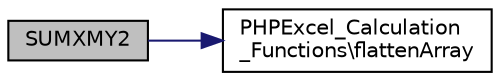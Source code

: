 digraph "SUMXMY2"
{
  edge [fontname="Helvetica",fontsize="10",labelfontname="Helvetica",labelfontsize="10"];
  node [fontname="Helvetica",fontsize="10",shape=record];
  rankdir="LR";
  Node184 [label="SUMXMY2",height=0.2,width=0.4,color="black", fillcolor="grey75", style="filled", fontcolor="black"];
  Node184 -> Node185 [color="midnightblue",fontsize="10",style="solid",fontname="Helvetica"];
  Node185 [label="PHPExcel_Calculation\l_Functions\\flattenArray",height=0.2,width=0.4,color="black", fillcolor="white", style="filled",URL="$class_p_h_p_excel___calculation___functions.html#a727bb3f815b719448bf2e7fd464c4542"];
}
